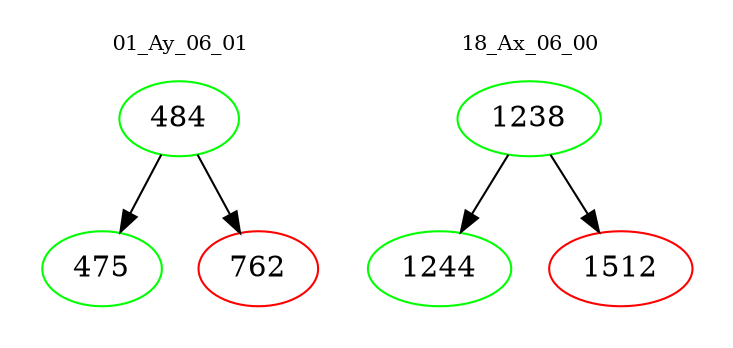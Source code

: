 digraph{
subgraph cluster_0 {
color = white
label = "01_Ay_06_01";
fontsize=10;
T0_484 [label="484", color="green"]
T0_484 -> T0_475 [color="black"]
T0_475 [label="475", color="green"]
T0_484 -> T0_762 [color="black"]
T0_762 [label="762", color="red"]
}
subgraph cluster_1 {
color = white
label = "18_Ax_06_00";
fontsize=10;
T1_1238 [label="1238", color="green"]
T1_1238 -> T1_1244 [color="black"]
T1_1244 [label="1244", color="green"]
T1_1238 -> T1_1512 [color="black"]
T1_1512 [label="1512", color="red"]
}
}
